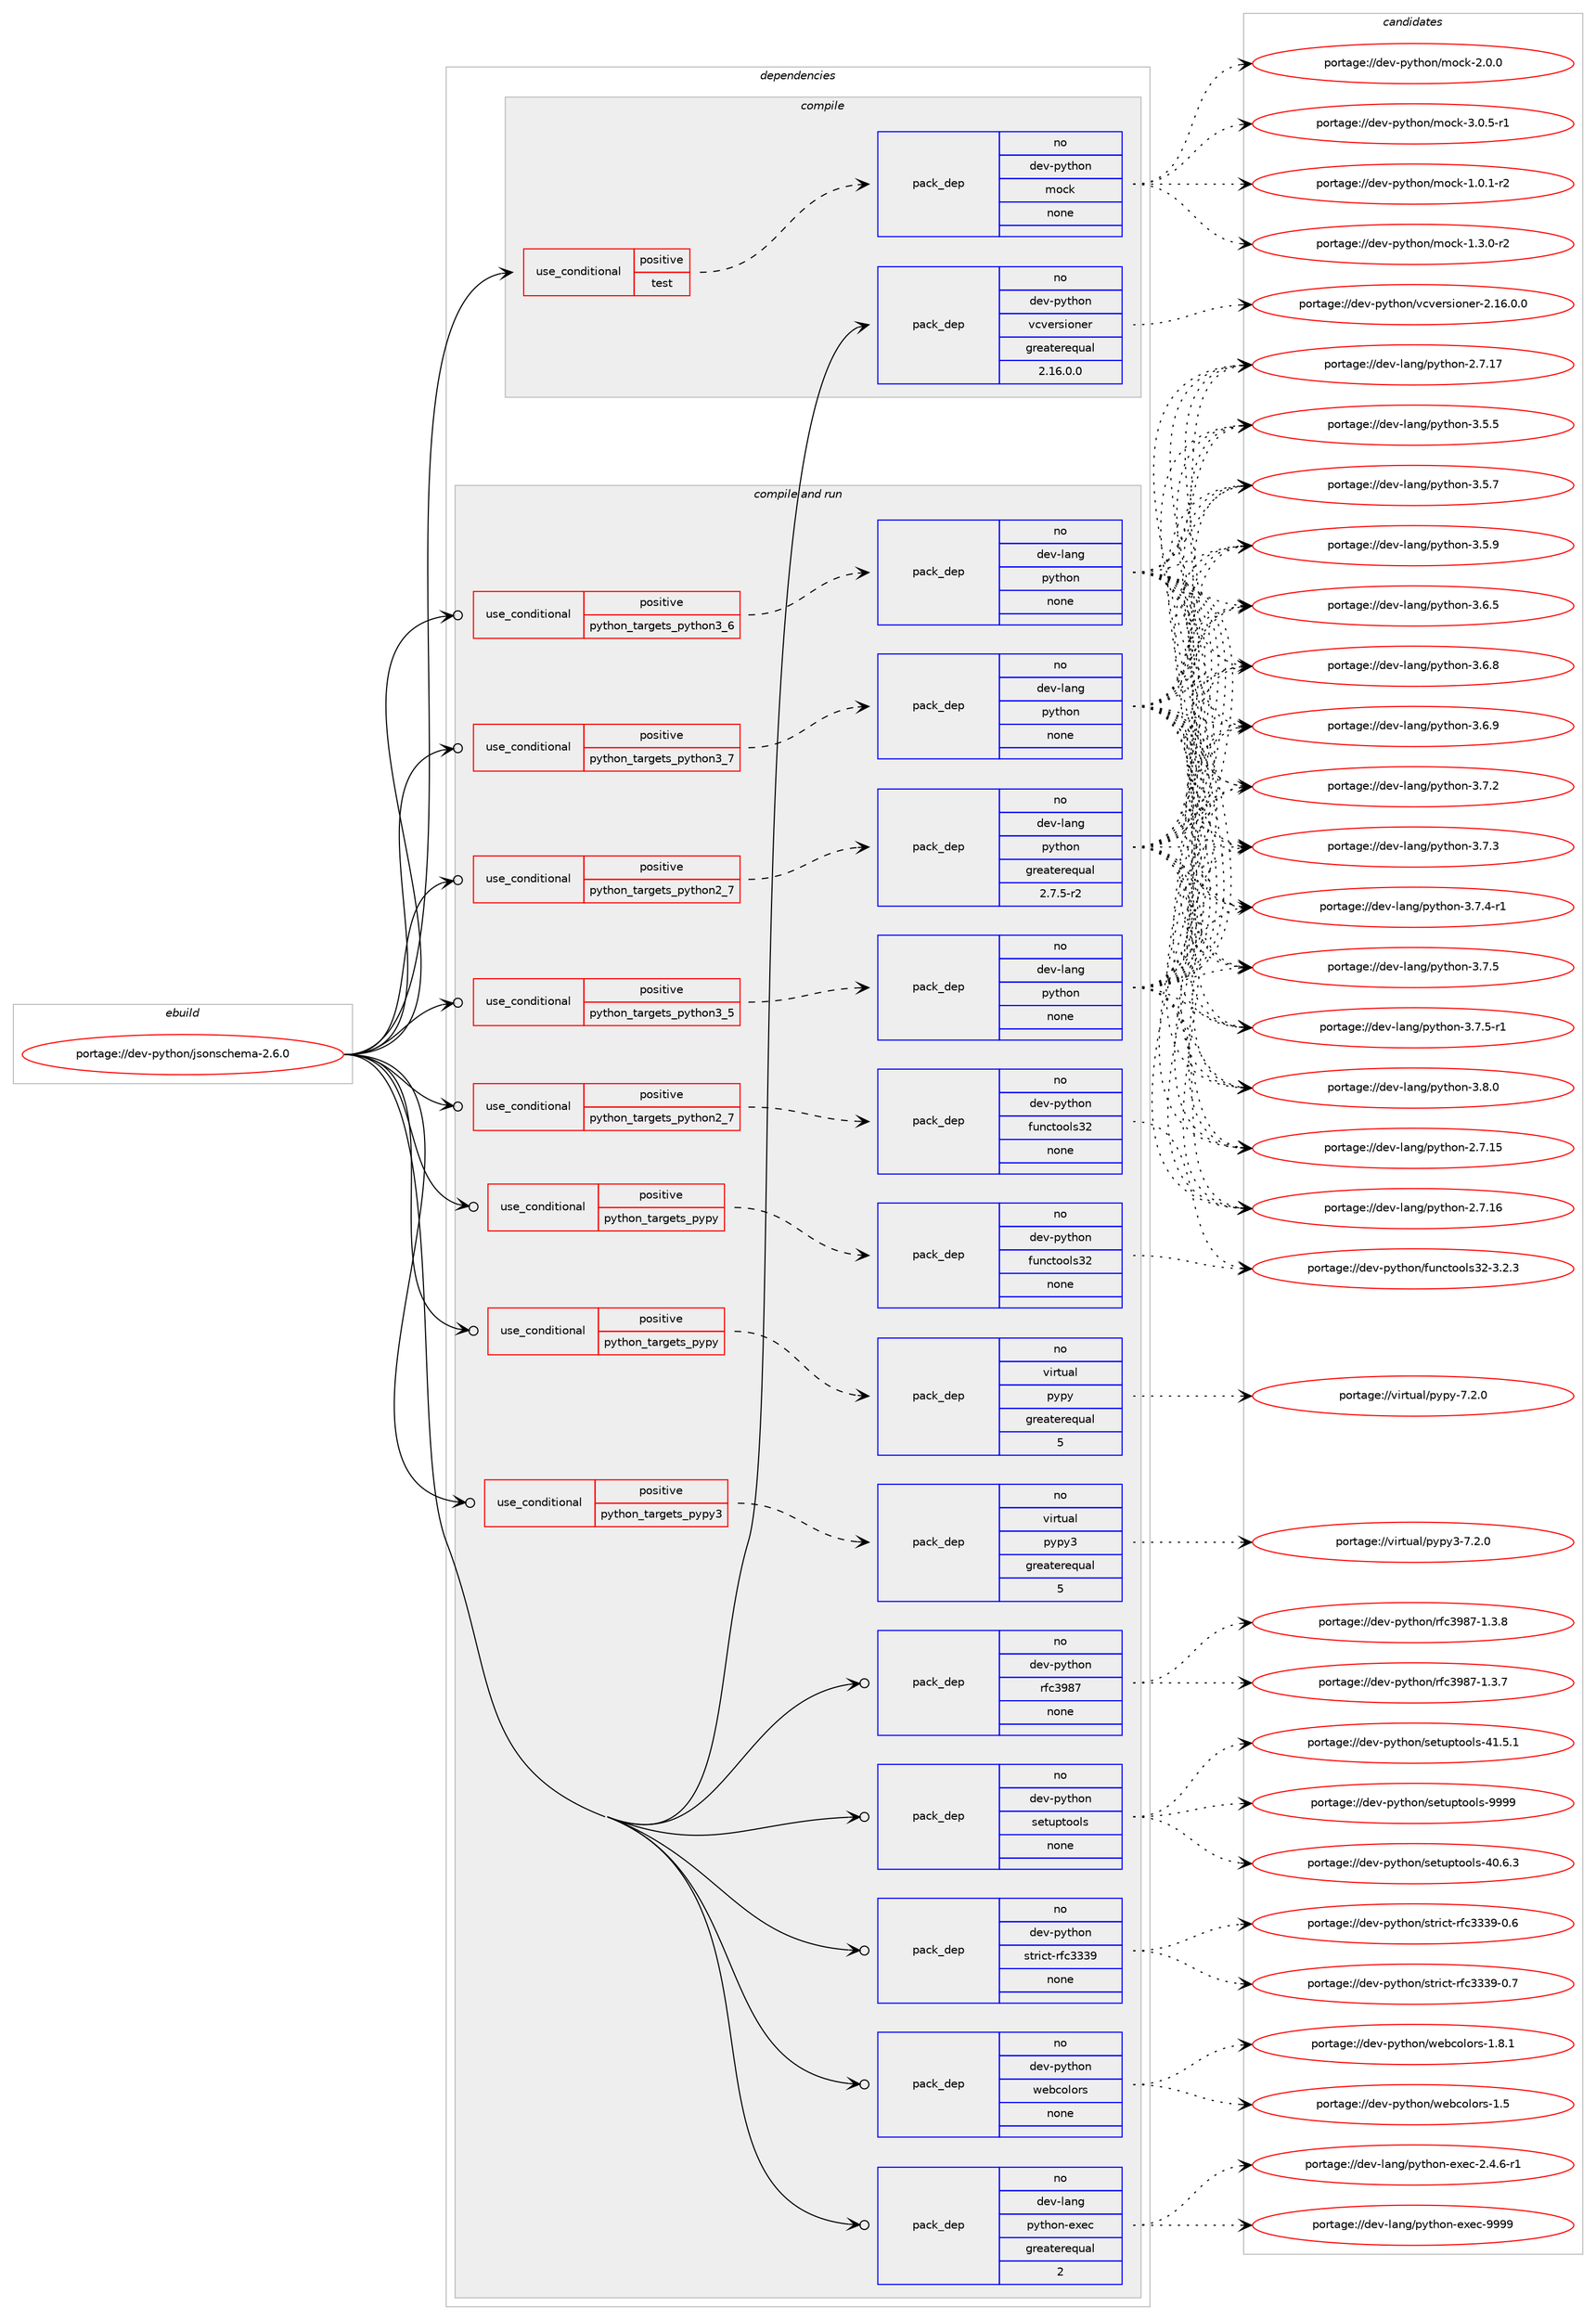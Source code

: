 digraph prolog {

# *************
# Graph options
# *************

newrank=true;
concentrate=true;
compound=true;
graph [rankdir=LR,fontname=Helvetica,fontsize=10,ranksep=1.5];#, ranksep=2.5, nodesep=0.2];
edge  [arrowhead=vee];
node  [fontname=Helvetica,fontsize=10];

# **********
# The ebuild
# **********

subgraph cluster_leftcol {
color=gray;
rank=same;
label=<<i>ebuild</i>>;
id [label="portage://dev-python/jsonschema-2.6.0", color=red, width=4, href="../dev-python/jsonschema-2.6.0.svg"];
}

# ****************
# The dependencies
# ****************

subgraph cluster_midcol {
color=gray;
label=<<i>dependencies</i>>;
subgraph cluster_compile {
fillcolor="#eeeeee";
style=filled;
label=<<i>compile</i>>;
subgraph cond30852 {
dependency146538 [label=<<TABLE BORDER="0" CELLBORDER="1" CELLSPACING="0" CELLPADDING="4"><TR><TD ROWSPAN="3" CELLPADDING="10">use_conditional</TD></TR><TR><TD>positive</TD></TR><TR><TD>test</TD></TR></TABLE>>, shape=none, color=red];
subgraph pack112360 {
dependency146539 [label=<<TABLE BORDER="0" CELLBORDER="1" CELLSPACING="0" CELLPADDING="4" WIDTH="220"><TR><TD ROWSPAN="6" CELLPADDING="30">pack_dep</TD></TR><TR><TD WIDTH="110">no</TD></TR><TR><TD>dev-python</TD></TR><TR><TD>mock</TD></TR><TR><TD>none</TD></TR><TR><TD></TD></TR></TABLE>>, shape=none, color=blue];
}
dependency146538:e -> dependency146539:w [weight=20,style="dashed",arrowhead="vee"];
}
id:e -> dependency146538:w [weight=20,style="solid",arrowhead="vee"];
subgraph pack112361 {
dependency146540 [label=<<TABLE BORDER="0" CELLBORDER="1" CELLSPACING="0" CELLPADDING="4" WIDTH="220"><TR><TD ROWSPAN="6" CELLPADDING="30">pack_dep</TD></TR><TR><TD WIDTH="110">no</TD></TR><TR><TD>dev-python</TD></TR><TR><TD>vcversioner</TD></TR><TR><TD>greaterequal</TD></TR><TR><TD>2.16.0.0</TD></TR></TABLE>>, shape=none, color=blue];
}
id:e -> dependency146540:w [weight=20,style="solid",arrowhead="vee"];
}
subgraph cluster_compileandrun {
fillcolor="#eeeeee";
style=filled;
label=<<i>compile and run</i>>;
subgraph cond30853 {
dependency146541 [label=<<TABLE BORDER="0" CELLBORDER="1" CELLSPACING="0" CELLPADDING="4"><TR><TD ROWSPAN="3" CELLPADDING="10">use_conditional</TD></TR><TR><TD>positive</TD></TR><TR><TD>python_targets_pypy</TD></TR></TABLE>>, shape=none, color=red];
subgraph pack112362 {
dependency146542 [label=<<TABLE BORDER="0" CELLBORDER="1" CELLSPACING="0" CELLPADDING="4" WIDTH="220"><TR><TD ROWSPAN="6" CELLPADDING="30">pack_dep</TD></TR><TR><TD WIDTH="110">no</TD></TR><TR><TD>dev-python</TD></TR><TR><TD>functools32</TD></TR><TR><TD>none</TD></TR><TR><TD></TD></TR></TABLE>>, shape=none, color=blue];
}
dependency146541:e -> dependency146542:w [weight=20,style="dashed",arrowhead="vee"];
}
id:e -> dependency146541:w [weight=20,style="solid",arrowhead="odotvee"];
subgraph cond30854 {
dependency146543 [label=<<TABLE BORDER="0" CELLBORDER="1" CELLSPACING="0" CELLPADDING="4"><TR><TD ROWSPAN="3" CELLPADDING="10">use_conditional</TD></TR><TR><TD>positive</TD></TR><TR><TD>python_targets_pypy</TD></TR></TABLE>>, shape=none, color=red];
subgraph pack112363 {
dependency146544 [label=<<TABLE BORDER="0" CELLBORDER="1" CELLSPACING="0" CELLPADDING="4" WIDTH="220"><TR><TD ROWSPAN="6" CELLPADDING="30">pack_dep</TD></TR><TR><TD WIDTH="110">no</TD></TR><TR><TD>virtual</TD></TR><TR><TD>pypy</TD></TR><TR><TD>greaterequal</TD></TR><TR><TD>5</TD></TR></TABLE>>, shape=none, color=blue];
}
dependency146543:e -> dependency146544:w [weight=20,style="dashed",arrowhead="vee"];
}
id:e -> dependency146543:w [weight=20,style="solid",arrowhead="odotvee"];
subgraph cond30855 {
dependency146545 [label=<<TABLE BORDER="0" CELLBORDER="1" CELLSPACING="0" CELLPADDING="4"><TR><TD ROWSPAN="3" CELLPADDING="10">use_conditional</TD></TR><TR><TD>positive</TD></TR><TR><TD>python_targets_pypy3</TD></TR></TABLE>>, shape=none, color=red];
subgraph pack112364 {
dependency146546 [label=<<TABLE BORDER="0" CELLBORDER="1" CELLSPACING="0" CELLPADDING="4" WIDTH="220"><TR><TD ROWSPAN="6" CELLPADDING="30">pack_dep</TD></TR><TR><TD WIDTH="110">no</TD></TR><TR><TD>virtual</TD></TR><TR><TD>pypy3</TD></TR><TR><TD>greaterequal</TD></TR><TR><TD>5</TD></TR></TABLE>>, shape=none, color=blue];
}
dependency146545:e -> dependency146546:w [weight=20,style="dashed",arrowhead="vee"];
}
id:e -> dependency146545:w [weight=20,style="solid",arrowhead="odotvee"];
subgraph cond30856 {
dependency146547 [label=<<TABLE BORDER="0" CELLBORDER="1" CELLSPACING="0" CELLPADDING="4"><TR><TD ROWSPAN="3" CELLPADDING="10">use_conditional</TD></TR><TR><TD>positive</TD></TR><TR><TD>python_targets_python2_7</TD></TR></TABLE>>, shape=none, color=red];
subgraph pack112365 {
dependency146548 [label=<<TABLE BORDER="0" CELLBORDER="1" CELLSPACING="0" CELLPADDING="4" WIDTH="220"><TR><TD ROWSPAN="6" CELLPADDING="30">pack_dep</TD></TR><TR><TD WIDTH="110">no</TD></TR><TR><TD>dev-lang</TD></TR><TR><TD>python</TD></TR><TR><TD>greaterequal</TD></TR><TR><TD>2.7.5-r2</TD></TR></TABLE>>, shape=none, color=blue];
}
dependency146547:e -> dependency146548:w [weight=20,style="dashed",arrowhead="vee"];
}
id:e -> dependency146547:w [weight=20,style="solid",arrowhead="odotvee"];
subgraph cond30857 {
dependency146549 [label=<<TABLE BORDER="0" CELLBORDER="1" CELLSPACING="0" CELLPADDING="4"><TR><TD ROWSPAN="3" CELLPADDING="10">use_conditional</TD></TR><TR><TD>positive</TD></TR><TR><TD>python_targets_python2_7</TD></TR></TABLE>>, shape=none, color=red];
subgraph pack112366 {
dependency146550 [label=<<TABLE BORDER="0" CELLBORDER="1" CELLSPACING="0" CELLPADDING="4" WIDTH="220"><TR><TD ROWSPAN="6" CELLPADDING="30">pack_dep</TD></TR><TR><TD WIDTH="110">no</TD></TR><TR><TD>dev-python</TD></TR><TR><TD>functools32</TD></TR><TR><TD>none</TD></TR><TR><TD></TD></TR></TABLE>>, shape=none, color=blue];
}
dependency146549:e -> dependency146550:w [weight=20,style="dashed",arrowhead="vee"];
}
id:e -> dependency146549:w [weight=20,style="solid",arrowhead="odotvee"];
subgraph cond30858 {
dependency146551 [label=<<TABLE BORDER="0" CELLBORDER="1" CELLSPACING="0" CELLPADDING="4"><TR><TD ROWSPAN="3" CELLPADDING="10">use_conditional</TD></TR><TR><TD>positive</TD></TR><TR><TD>python_targets_python3_5</TD></TR></TABLE>>, shape=none, color=red];
subgraph pack112367 {
dependency146552 [label=<<TABLE BORDER="0" CELLBORDER="1" CELLSPACING="0" CELLPADDING="4" WIDTH="220"><TR><TD ROWSPAN="6" CELLPADDING="30">pack_dep</TD></TR><TR><TD WIDTH="110">no</TD></TR><TR><TD>dev-lang</TD></TR><TR><TD>python</TD></TR><TR><TD>none</TD></TR><TR><TD></TD></TR></TABLE>>, shape=none, color=blue];
}
dependency146551:e -> dependency146552:w [weight=20,style="dashed",arrowhead="vee"];
}
id:e -> dependency146551:w [weight=20,style="solid",arrowhead="odotvee"];
subgraph cond30859 {
dependency146553 [label=<<TABLE BORDER="0" CELLBORDER="1" CELLSPACING="0" CELLPADDING="4"><TR><TD ROWSPAN="3" CELLPADDING="10">use_conditional</TD></TR><TR><TD>positive</TD></TR><TR><TD>python_targets_python3_6</TD></TR></TABLE>>, shape=none, color=red];
subgraph pack112368 {
dependency146554 [label=<<TABLE BORDER="0" CELLBORDER="1" CELLSPACING="0" CELLPADDING="4" WIDTH="220"><TR><TD ROWSPAN="6" CELLPADDING="30">pack_dep</TD></TR><TR><TD WIDTH="110">no</TD></TR><TR><TD>dev-lang</TD></TR><TR><TD>python</TD></TR><TR><TD>none</TD></TR><TR><TD></TD></TR></TABLE>>, shape=none, color=blue];
}
dependency146553:e -> dependency146554:w [weight=20,style="dashed",arrowhead="vee"];
}
id:e -> dependency146553:w [weight=20,style="solid",arrowhead="odotvee"];
subgraph cond30860 {
dependency146555 [label=<<TABLE BORDER="0" CELLBORDER="1" CELLSPACING="0" CELLPADDING="4"><TR><TD ROWSPAN="3" CELLPADDING="10">use_conditional</TD></TR><TR><TD>positive</TD></TR><TR><TD>python_targets_python3_7</TD></TR></TABLE>>, shape=none, color=red];
subgraph pack112369 {
dependency146556 [label=<<TABLE BORDER="0" CELLBORDER="1" CELLSPACING="0" CELLPADDING="4" WIDTH="220"><TR><TD ROWSPAN="6" CELLPADDING="30">pack_dep</TD></TR><TR><TD WIDTH="110">no</TD></TR><TR><TD>dev-lang</TD></TR><TR><TD>python</TD></TR><TR><TD>none</TD></TR><TR><TD></TD></TR></TABLE>>, shape=none, color=blue];
}
dependency146555:e -> dependency146556:w [weight=20,style="dashed",arrowhead="vee"];
}
id:e -> dependency146555:w [weight=20,style="solid",arrowhead="odotvee"];
subgraph pack112370 {
dependency146557 [label=<<TABLE BORDER="0" CELLBORDER="1" CELLSPACING="0" CELLPADDING="4" WIDTH="220"><TR><TD ROWSPAN="6" CELLPADDING="30">pack_dep</TD></TR><TR><TD WIDTH="110">no</TD></TR><TR><TD>dev-lang</TD></TR><TR><TD>python-exec</TD></TR><TR><TD>greaterequal</TD></TR><TR><TD>2</TD></TR></TABLE>>, shape=none, color=blue];
}
id:e -> dependency146557:w [weight=20,style="solid",arrowhead="odotvee"];
subgraph pack112371 {
dependency146558 [label=<<TABLE BORDER="0" CELLBORDER="1" CELLSPACING="0" CELLPADDING="4" WIDTH="220"><TR><TD ROWSPAN="6" CELLPADDING="30">pack_dep</TD></TR><TR><TD WIDTH="110">no</TD></TR><TR><TD>dev-python</TD></TR><TR><TD>rfc3987</TD></TR><TR><TD>none</TD></TR><TR><TD></TD></TR></TABLE>>, shape=none, color=blue];
}
id:e -> dependency146558:w [weight=20,style="solid",arrowhead="odotvee"];
subgraph pack112372 {
dependency146559 [label=<<TABLE BORDER="0" CELLBORDER="1" CELLSPACING="0" CELLPADDING="4" WIDTH="220"><TR><TD ROWSPAN="6" CELLPADDING="30">pack_dep</TD></TR><TR><TD WIDTH="110">no</TD></TR><TR><TD>dev-python</TD></TR><TR><TD>setuptools</TD></TR><TR><TD>none</TD></TR><TR><TD></TD></TR></TABLE>>, shape=none, color=blue];
}
id:e -> dependency146559:w [weight=20,style="solid",arrowhead="odotvee"];
subgraph pack112373 {
dependency146560 [label=<<TABLE BORDER="0" CELLBORDER="1" CELLSPACING="0" CELLPADDING="4" WIDTH="220"><TR><TD ROWSPAN="6" CELLPADDING="30">pack_dep</TD></TR><TR><TD WIDTH="110">no</TD></TR><TR><TD>dev-python</TD></TR><TR><TD>strict-rfc3339</TD></TR><TR><TD>none</TD></TR><TR><TD></TD></TR></TABLE>>, shape=none, color=blue];
}
id:e -> dependency146560:w [weight=20,style="solid",arrowhead="odotvee"];
subgraph pack112374 {
dependency146561 [label=<<TABLE BORDER="0" CELLBORDER="1" CELLSPACING="0" CELLPADDING="4" WIDTH="220"><TR><TD ROWSPAN="6" CELLPADDING="30">pack_dep</TD></TR><TR><TD WIDTH="110">no</TD></TR><TR><TD>dev-python</TD></TR><TR><TD>webcolors</TD></TR><TR><TD>none</TD></TR><TR><TD></TD></TR></TABLE>>, shape=none, color=blue];
}
id:e -> dependency146561:w [weight=20,style="solid",arrowhead="odotvee"];
}
subgraph cluster_run {
fillcolor="#eeeeee";
style=filled;
label=<<i>run</i>>;
}
}

# **************
# The candidates
# **************

subgraph cluster_choices {
rank=same;
color=gray;
label=<<i>candidates</i>>;

subgraph choice112360 {
color=black;
nodesep=1;
choiceportage1001011184511212111610411111047109111991074549464846494511450 [label="portage://dev-python/mock-1.0.1-r2", color=red, width=4,href="../dev-python/mock-1.0.1-r2.svg"];
choiceportage1001011184511212111610411111047109111991074549465146484511450 [label="portage://dev-python/mock-1.3.0-r2", color=red, width=4,href="../dev-python/mock-1.3.0-r2.svg"];
choiceportage100101118451121211161041111104710911199107455046484648 [label="portage://dev-python/mock-2.0.0", color=red, width=4,href="../dev-python/mock-2.0.0.svg"];
choiceportage1001011184511212111610411111047109111991074551464846534511449 [label="portage://dev-python/mock-3.0.5-r1", color=red, width=4,href="../dev-python/mock-3.0.5-r1.svg"];
dependency146539:e -> choiceportage1001011184511212111610411111047109111991074549464846494511450:w [style=dotted,weight="100"];
dependency146539:e -> choiceportage1001011184511212111610411111047109111991074549465146484511450:w [style=dotted,weight="100"];
dependency146539:e -> choiceportage100101118451121211161041111104710911199107455046484648:w [style=dotted,weight="100"];
dependency146539:e -> choiceportage1001011184511212111610411111047109111991074551464846534511449:w [style=dotted,weight="100"];
}
subgraph choice112361 {
color=black;
nodesep=1;
choiceportage100101118451121211161041111104711899118101114115105111110101114455046495446484648 [label="portage://dev-python/vcversioner-2.16.0.0", color=red, width=4,href="../dev-python/vcversioner-2.16.0.0.svg"];
dependency146540:e -> choiceportage100101118451121211161041111104711899118101114115105111110101114455046495446484648:w [style=dotted,weight="100"];
}
subgraph choice112362 {
color=black;
nodesep=1;
choiceportage1001011184511212111610411111047102117110991161111111081155150455146504651 [label="portage://dev-python/functools32-3.2.3", color=red, width=4,href="../dev-python/functools32-3.2.3.svg"];
dependency146542:e -> choiceportage1001011184511212111610411111047102117110991161111111081155150455146504651:w [style=dotted,weight="100"];
}
subgraph choice112363 {
color=black;
nodesep=1;
choiceportage1181051141161179710847112121112121455546504648 [label="portage://virtual/pypy-7.2.0", color=red, width=4,href="../virtual/pypy-7.2.0.svg"];
dependency146544:e -> choiceportage1181051141161179710847112121112121455546504648:w [style=dotted,weight="100"];
}
subgraph choice112364 {
color=black;
nodesep=1;
choiceportage118105114116117971084711212111212151455546504648 [label="portage://virtual/pypy3-7.2.0", color=red, width=4,href="../virtual/pypy3-7.2.0.svg"];
dependency146546:e -> choiceportage118105114116117971084711212111212151455546504648:w [style=dotted,weight="100"];
}
subgraph choice112365 {
color=black;
nodesep=1;
choiceportage10010111845108971101034711212111610411111045504655464953 [label="portage://dev-lang/python-2.7.15", color=red, width=4,href="../dev-lang/python-2.7.15.svg"];
choiceportage10010111845108971101034711212111610411111045504655464954 [label="portage://dev-lang/python-2.7.16", color=red, width=4,href="../dev-lang/python-2.7.16.svg"];
choiceportage10010111845108971101034711212111610411111045504655464955 [label="portage://dev-lang/python-2.7.17", color=red, width=4,href="../dev-lang/python-2.7.17.svg"];
choiceportage100101118451089711010347112121116104111110455146534653 [label="portage://dev-lang/python-3.5.5", color=red, width=4,href="../dev-lang/python-3.5.5.svg"];
choiceportage100101118451089711010347112121116104111110455146534655 [label="portage://dev-lang/python-3.5.7", color=red, width=4,href="../dev-lang/python-3.5.7.svg"];
choiceportage100101118451089711010347112121116104111110455146534657 [label="portage://dev-lang/python-3.5.9", color=red, width=4,href="../dev-lang/python-3.5.9.svg"];
choiceportage100101118451089711010347112121116104111110455146544653 [label="portage://dev-lang/python-3.6.5", color=red, width=4,href="../dev-lang/python-3.6.5.svg"];
choiceportage100101118451089711010347112121116104111110455146544656 [label="portage://dev-lang/python-3.6.8", color=red, width=4,href="../dev-lang/python-3.6.8.svg"];
choiceportage100101118451089711010347112121116104111110455146544657 [label="portage://dev-lang/python-3.6.9", color=red, width=4,href="../dev-lang/python-3.6.9.svg"];
choiceportage100101118451089711010347112121116104111110455146554650 [label="portage://dev-lang/python-3.7.2", color=red, width=4,href="../dev-lang/python-3.7.2.svg"];
choiceportage100101118451089711010347112121116104111110455146554651 [label="portage://dev-lang/python-3.7.3", color=red, width=4,href="../dev-lang/python-3.7.3.svg"];
choiceportage1001011184510897110103471121211161041111104551465546524511449 [label="portage://dev-lang/python-3.7.4-r1", color=red, width=4,href="../dev-lang/python-3.7.4-r1.svg"];
choiceportage100101118451089711010347112121116104111110455146554653 [label="portage://dev-lang/python-3.7.5", color=red, width=4,href="../dev-lang/python-3.7.5.svg"];
choiceportage1001011184510897110103471121211161041111104551465546534511449 [label="portage://dev-lang/python-3.7.5-r1", color=red, width=4,href="../dev-lang/python-3.7.5-r1.svg"];
choiceportage100101118451089711010347112121116104111110455146564648 [label="portage://dev-lang/python-3.8.0", color=red, width=4,href="../dev-lang/python-3.8.0.svg"];
dependency146548:e -> choiceportage10010111845108971101034711212111610411111045504655464953:w [style=dotted,weight="100"];
dependency146548:e -> choiceportage10010111845108971101034711212111610411111045504655464954:w [style=dotted,weight="100"];
dependency146548:e -> choiceportage10010111845108971101034711212111610411111045504655464955:w [style=dotted,weight="100"];
dependency146548:e -> choiceportage100101118451089711010347112121116104111110455146534653:w [style=dotted,weight="100"];
dependency146548:e -> choiceportage100101118451089711010347112121116104111110455146534655:w [style=dotted,weight="100"];
dependency146548:e -> choiceportage100101118451089711010347112121116104111110455146534657:w [style=dotted,weight="100"];
dependency146548:e -> choiceportage100101118451089711010347112121116104111110455146544653:w [style=dotted,weight="100"];
dependency146548:e -> choiceportage100101118451089711010347112121116104111110455146544656:w [style=dotted,weight="100"];
dependency146548:e -> choiceportage100101118451089711010347112121116104111110455146544657:w [style=dotted,weight="100"];
dependency146548:e -> choiceportage100101118451089711010347112121116104111110455146554650:w [style=dotted,weight="100"];
dependency146548:e -> choiceportage100101118451089711010347112121116104111110455146554651:w [style=dotted,weight="100"];
dependency146548:e -> choiceportage1001011184510897110103471121211161041111104551465546524511449:w [style=dotted,weight="100"];
dependency146548:e -> choiceportage100101118451089711010347112121116104111110455146554653:w [style=dotted,weight="100"];
dependency146548:e -> choiceportage1001011184510897110103471121211161041111104551465546534511449:w [style=dotted,weight="100"];
dependency146548:e -> choiceportage100101118451089711010347112121116104111110455146564648:w [style=dotted,weight="100"];
}
subgraph choice112366 {
color=black;
nodesep=1;
choiceportage1001011184511212111610411111047102117110991161111111081155150455146504651 [label="portage://dev-python/functools32-3.2.3", color=red, width=4,href="../dev-python/functools32-3.2.3.svg"];
dependency146550:e -> choiceportage1001011184511212111610411111047102117110991161111111081155150455146504651:w [style=dotted,weight="100"];
}
subgraph choice112367 {
color=black;
nodesep=1;
choiceportage10010111845108971101034711212111610411111045504655464953 [label="portage://dev-lang/python-2.7.15", color=red, width=4,href="../dev-lang/python-2.7.15.svg"];
choiceportage10010111845108971101034711212111610411111045504655464954 [label="portage://dev-lang/python-2.7.16", color=red, width=4,href="../dev-lang/python-2.7.16.svg"];
choiceportage10010111845108971101034711212111610411111045504655464955 [label="portage://dev-lang/python-2.7.17", color=red, width=4,href="../dev-lang/python-2.7.17.svg"];
choiceportage100101118451089711010347112121116104111110455146534653 [label="portage://dev-lang/python-3.5.5", color=red, width=4,href="../dev-lang/python-3.5.5.svg"];
choiceportage100101118451089711010347112121116104111110455146534655 [label="portage://dev-lang/python-3.5.7", color=red, width=4,href="../dev-lang/python-3.5.7.svg"];
choiceportage100101118451089711010347112121116104111110455146534657 [label="portage://dev-lang/python-3.5.9", color=red, width=4,href="../dev-lang/python-3.5.9.svg"];
choiceportage100101118451089711010347112121116104111110455146544653 [label="portage://dev-lang/python-3.6.5", color=red, width=4,href="../dev-lang/python-3.6.5.svg"];
choiceportage100101118451089711010347112121116104111110455146544656 [label="portage://dev-lang/python-3.6.8", color=red, width=4,href="../dev-lang/python-3.6.8.svg"];
choiceportage100101118451089711010347112121116104111110455146544657 [label="portage://dev-lang/python-3.6.9", color=red, width=4,href="../dev-lang/python-3.6.9.svg"];
choiceportage100101118451089711010347112121116104111110455146554650 [label="portage://dev-lang/python-3.7.2", color=red, width=4,href="../dev-lang/python-3.7.2.svg"];
choiceportage100101118451089711010347112121116104111110455146554651 [label="portage://dev-lang/python-3.7.3", color=red, width=4,href="../dev-lang/python-3.7.3.svg"];
choiceportage1001011184510897110103471121211161041111104551465546524511449 [label="portage://dev-lang/python-3.7.4-r1", color=red, width=4,href="../dev-lang/python-3.7.4-r1.svg"];
choiceportage100101118451089711010347112121116104111110455146554653 [label="portage://dev-lang/python-3.7.5", color=red, width=4,href="../dev-lang/python-3.7.5.svg"];
choiceportage1001011184510897110103471121211161041111104551465546534511449 [label="portage://dev-lang/python-3.7.5-r1", color=red, width=4,href="../dev-lang/python-3.7.5-r1.svg"];
choiceportage100101118451089711010347112121116104111110455146564648 [label="portage://dev-lang/python-3.8.0", color=red, width=4,href="../dev-lang/python-3.8.0.svg"];
dependency146552:e -> choiceportage10010111845108971101034711212111610411111045504655464953:w [style=dotted,weight="100"];
dependency146552:e -> choiceportage10010111845108971101034711212111610411111045504655464954:w [style=dotted,weight="100"];
dependency146552:e -> choiceportage10010111845108971101034711212111610411111045504655464955:w [style=dotted,weight="100"];
dependency146552:e -> choiceportage100101118451089711010347112121116104111110455146534653:w [style=dotted,weight="100"];
dependency146552:e -> choiceportage100101118451089711010347112121116104111110455146534655:w [style=dotted,weight="100"];
dependency146552:e -> choiceportage100101118451089711010347112121116104111110455146534657:w [style=dotted,weight="100"];
dependency146552:e -> choiceportage100101118451089711010347112121116104111110455146544653:w [style=dotted,weight="100"];
dependency146552:e -> choiceportage100101118451089711010347112121116104111110455146544656:w [style=dotted,weight="100"];
dependency146552:e -> choiceportage100101118451089711010347112121116104111110455146544657:w [style=dotted,weight="100"];
dependency146552:e -> choiceportage100101118451089711010347112121116104111110455146554650:w [style=dotted,weight="100"];
dependency146552:e -> choiceportage100101118451089711010347112121116104111110455146554651:w [style=dotted,weight="100"];
dependency146552:e -> choiceportage1001011184510897110103471121211161041111104551465546524511449:w [style=dotted,weight="100"];
dependency146552:e -> choiceportage100101118451089711010347112121116104111110455146554653:w [style=dotted,weight="100"];
dependency146552:e -> choiceportage1001011184510897110103471121211161041111104551465546534511449:w [style=dotted,weight="100"];
dependency146552:e -> choiceportage100101118451089711010347112121116104111110455146564648:w [style=dotted,weight="100"];
}
subgraph choice112368 {
color=black;
nodesep=1;
choiceportage10010111845108971101034711212111610411111045504655464953 [label="portage://dev-lang/python-2.7.15", color=red, width=4,href="../dev-lang/python-2.7.15.svg"];
choiceportage10010111845108971101034711212111610411111045504655464954 [label="portage://dev-lang/python-2.7.16", color=red, width=4,href="../dev-lang/python-2.7.16.svg"];
choiceportage10010111845108971101034711212111610411111045504655464955 [label="portage://dev-lang/python-2.7.17", color=red, width=4,href="../dev-lang/python-2.7.17.svg"];
choiceportage100101118451089711010347112121116104111110455146534653 [label="portage://dev-lang/python-3.5.5", color=red, width=4,href="../dev-lang/python-3.5.5.svg"];
choiceportage100101118451089711010347112121116104111110455146534655 [label="portage://dev-lang/python-3.5.7", color=red, width=4,href="../dev-lang/python-3.5.7.svg"];
choiceportage100101118451089711010347112121116104111110455146534657 [label="portage://dev-lang/python-3.5.9", color=red, width=4,href="../dev-lang/python-3.5.9.svg"];
choiceportage100101118451089711010347112121116104111110455146544653 [label="portage://dev-lang/python-3.6.5", color=red, width=4,href="../dev-lang/python-3.6.5.svg"];
choiceportage100101118451089711010347112121116104111110455146544656 [label="portage://dev-lang/python-3.6.8", color=red, width=4,href="../dev-lang/python-3.6.8.svg"];
choiceportage100101118451089711010347112121116104111110455146544657 [label="portage://dev-lang/python-3.6.9", color=red, width=4,href="../dev-lang/python-3.6.9.svg"];
choiceportage100101118451089711010347112121116104111110455146554650 [label="portage://dev-lang/python-3.7.2", color=red, width=4,href="../dev-lang/python-3.7.2.svg"];
choiceportage100101118451089711010347112121116104111110455146554651 [label="portage://dev-lang/python-3.7.3", color=red, width=4,href="../dev-lang/python-3.7.3.svg"];
choiceportage1001011184510897110103471121211161041111104551465546524511449 [label="portage://dev-lang/python-3.7.4-r1", color=red, width=4,href="../dev-lang/python-3.7.4-r1.svg"];
choiceportage100101118451089711010347112121116104111110455146554653 [label="portage://dev-lang/python-3.7.5", color=red, width=4,href="../dev-lang/python-3.7.5.svg"];
choiceportage1001011184510897110103471121211161041111104551465546534511449 [label="portage://dev-lang/python-3.7.5-r1", color=red, width=4,href="../dev-lang/python-3.7.5-r1.svg"];
choiceportage100101118451089711010347112121116104111110455146564648 [label="portage://dev-lang/python-3.8.0", color=red, width=4,href="../dev-lang/python-3.8.0.svg"];
dependency146554:e -> choiceportage10010111845108971101034711212111610411111045504655464953:w [style=dotted,weight="100"];
dependency146554:e -> choiceportage10010111845108971101034711212111610411111045504655464954:w [style=dotted,weight="100"];
dependency146554:e -> choiceportage10010111845108971101034711212111610411111045504655464955:w [style=dotted,weight="100"];
dependency146554:e -> choiceportage100101118451089711010347112121116104111110455146534653:w [style=dotted,weight="100"];
dependency146554:e -> choiceportage100101118451089711010347112121116104111110455146534655:w [style=dotted,weight="100"];
dependency146554:e -> choiceportage100101118451089711010347112121116104111110455146534657:w [style=dotted,weight="100"];
dependency146554:e -> choiceportage100101118451089711010347112121116104111110455146544653:w [style=dotted,weight="100"];
dependency146554:e -> choiceportage100101118451089711010347112121116104111110455146544656:w [style=dotted,weight="100"];
dependency146554:e -> choiceportage100101118451089711010347112121116104111110455146544657:w [style=dotted,weight="100"];
dependency146554:e -> choiceportage100101118451089711010347112121116104111110455146554650:w [style=dotted,weight="100"];
dependency146554:e -> choiceportage100101118451089711010347112121116104111110455146554651:w [style=dotted,weight="100"];
dependency146554:e -> choiceportage1001011184510897110103471121211161041111104551465546524511449:w [style=dotted,weight="100"];
dependency146554:e -> choiceportage100101118451089711010347112121116104111110455146554653:w [style=dotted,weight="100"];
dependency146554:e -> choiceportage1001011184510897110103471121211161041111104551465546534511449:w [style=dotted,weight="100"];
dependency146554:e -> choiceportage100101118451089711010347112121116104111110455146564648:w [style=dotted,weight="100"];
}
subgraph choice112369 {
color=black;
nodesep=1;
choiceportage10010111845108971101034711212111610411111045504655464953 [label="portage://dev-lang/python-2.7.15", color=red, width=4,href="../dev-lang/python-2.7.15.svg"];
choiceportage10010111845108971101034711212111610411111045504655464954 [label="portage://dev-lang/python-2.7.16", color=red, width=4,href="../dev-lang/python-2.7.16.svg"];
choiceportage10010111845108971101034711212111610411111045504655464955 [label="portage://dev-lang/python-2.7.17", color=red, width=4,href="../dev-lang/python-2.7.17.svg"];
choiceportage100101118451089711010347112121116104111110455146534653 [label="portage://dev-lang/python-3.5.5", color=red, width=4,href="../dev-lang/python-3.5.5.svg"];
choiceportage100101118451089711010347112121116104111110455146534655 [label="portage://dev-lang/python-3.5.7", color=red, width=4,href="../dev-lang/python-3.5.7.svg"];
choiceportage100101118451089711010347112121116104111110455146534657 [label="portage://dev-lang/python-3.5.9", color=red, width=4,href="../dev-lang/python-3.5.9.svg"];
choiceportage100101118451089711010347112121116104111110455146544653 [label="portage://dev-lang/python-3.6.5", color=red, width=4,href="../dev-lang/python-3.6.5.svg"];
choiceportage100101118451089711010347112121116104111110455146544656 [label="portage://dev-lang/python-3.6.8", color=red, width=4,href="../dev-lang/python-3.6.8.svg"];
choiceportage100101118451089711010347112121116104111110455146544657 [label="portage://dev-lang/python-3.6.9", color=red, width=4,href="../dev-lang/python-3.6.9.svg"];
choiceportage100101118451089711010347112121116104111110455146554650 [label="portage://dev-lang/python-3.7.2", color=red, width=4,href="../dev-lang/python-3.7.2.svg"];
choiceportage100101118451089711010347112121116104111110455146554651 [label="portage://dev-lang/python-3.7.3", color=red, width=4,href="../dev-lang/python-3.7.3.svg"];
choiceportage1001011184510897110103471121211161041111104551465546524511449 [label="portage://dev-lang/python-3.7.4-r1", color=red, width=4,href="../dev-lang/python-3.7.4-r1.svg"];
choiceportage100101118451089711010347112121116104111110455146554653 [label="portage://dev-lang/python-3.7.5", color=red, width=4,href="../dev-lang/python-3.7.5.svg"];
choiceportage1001011184510897110103471121211161041111104551465546534511449 [label="portage://dev-lang/python-3.7.5-r1", color=red, width=4,href="../dev-lang/python-3.7.5-r1.svg"];
choiceportage100101118451089711010347112121116104111110455146564648 [label="portage://dev-lang/python-3.8.0", color=red, width=4,href="../dev-lang/python-3.8.0.svg"];
dependency146556:e -> choiceportage10010111845108971101034711212111610411111045504655464953:w [style=dotted,weight="100"];
dependency146556:e -> choiceportage10010111845108971101034711212111610411111045504655464954:w [style=dotted,weight="100"];
dependency146556:e -> choiceportage10010111845108971101034711212111610411111045504655464955:w [style=dotted,weight="100"];
dependency146556:e -> choiceportage100101118451089711010347112121116104111110455146534653:w [style=dotted,weight="100"];
dependency146556:e -> choiceportage100101118451089711010347112121116104111110455146534655:w [style=dotted,weight="100"];
dependency146556:e -> choiceportage100101118451089711010347112121116104111110455146534657:w [style=dotted,weight="100"];
dependency146556:e -> choiceportage100101118451089711010347112121116104111110455146544653:w [style=dotted,weight="100"];
dependency146556:e -> choiceportage100101118451089711010347112121116104111110455146544656:w [style=dotted,weight="100"];
dependency146556:e -> choiceportage100101118451089711010347112121116104111110455146544657:w [style=dotted,weight="100"];
dependency146556:e -> choiceportage100101118451089711010347112121116104111110455146554650:w [style=dotted,weight="100"];
dependency146556:e -> choiceportage100101118451089711010347112121116104111110455146554651:w [style=dotted,weight="100"];
dependency146556:e -> choiceportage1001011184510897110103471121211161041111104551465546524511449:w [style=dotted,weight="100"];
dependency146556:e -> choiceportage100101118451089711010347112121116104111110455146554653:w [style=dotted,weight="100"];
dependency146556:e -> choiceportage1001011184510897110103471121211161041111104551465546534511449:w [style=dotted,weight="100"];
dependency146556:e -> choiceportage100101118451089711010347112121116104111110455146564648:w [style=dotted,weight="100"];
}
subgraph choice112370 {
color=black;
nodesep=1;
choiceportage10010111845108971101034711212111610411111045101120101994550465246544511449 [label="portage://dev-lang/python-exec-2.4.6-r1", color=red, width=4,href="../dev-lang/python-exec-2.4.6-r1.svg"];
choiceportage10010111845108971101034711212111610411111045101120101994557575757 [label="portage://dev-lang/python-exec-9999", color=red, width=4,href="../dev-lang/python-exec-9999.svg"];
dependency146557:e -> choiceportage10010111845108971101034711212111610411111045101120101994550465246544511449:w [style=dotted,weight="100"];
dependency146557:e -> choiceportage10010111845108971101034711212111610411111045101120101994557575757:w [style=dotted,weight="100"];
}
subgraph choice112371 {
color=black;
nodesep=1;
choiceportage10010111845112121116104111110471141029951575655454946514655 [label="portage://dev-python/rfc3987-1.3.7", color=red, width=4,href="../dev-python/rfc3987-1.3.7.svg"];
choiceportage10010111845112121116104111110471141029951575655454946514656 [label="portage://dev-python/rfc3987-1.3.8", color=red, width=4,href="../dev-python/rfc3987-1.3.8.svg"];
dependency146558:e -> choiceportage10010111845112121116104111110471141029951575655454946514655:w [style=dotted,weight="100"];
dependency146558:e -> choiceportage10010111845112121116104111110471141029951575655454946514656:w [style=dotted,weight="100"];
}
subgraph choice112372 {
color=black;
nodesep=1;
choiceportage100101118451121211161041111104711510111611711211611111110811545524846544651 [label="portage://dev-python/setuptools-40.6.3", color=red, width=4,href="../dev-python/setuptools-40.6.3.svg"];
choiceportage100101118451121211161041111104711510111611711211611111110811545524946534649 [label="portage://dev-python/setuptools-41.5.1", color=red, width=4,href="../dev-python/setuptools-41.5.1.svg"];
choiceportage10010111845112121116104111110471151011161171121161111111081154557575757 [label="portage://dev-python/setuptools-9999", color=red, width=4,href="../dev-python/setuptools-9999.svg"];
dependency146559:e -> choiceportage100101118451121211161041111104711510111611711211611111110811545524846544651:w [style=dotted,weight="100"];
dependency146559:e -> choiceportage100101118451121211161041111104711510111611711211611111110811545524946534649:w [style=dotted,weight="100"];
dependency146559:e -> choiceportage10010111845112121116104111110471151011161171121161111111081154557575757:w [style=dotted,weight="100"];
}
subgraph choice112373 {
color=black;
nodesep=1;
choiceportage10010111845112121116104111110471151161141059911645114102995151515745484654 [label="portage://dev-python/strict-rfc3339-0.6", color=red, width=4,href="../dev-python/strict-rfc3339-0.6.svg"];
choiceportage10010111845112121116104111110471151161141059911645114102995151515745484655 [label="portage://dev-python/strict-rfc3339-0.7", color=red, width=4,href="../dev-python/strict-rfc3339-0.7.svg"];
dependency146560:e -> choiceportage10010111845112121116104111110471151161141059911645114102995151515745484654:w [style=dotted,weight="100"];
dependency146560:e -> choiceportage10010111845112121116104111110471151161141059911645114102995151515745484655:w [style=dotted,weight="100"];
}
subgraph choice112374 {
color=black;
nodesep=1;
choiceportage1001011184511212111610411111047119101989911110811111411545494653 [label="portage://dev-python/webcolors-1.5", color=red, width=4,href="../dev-python/webcolors-1.5.svg"];
choiceportage10010111845112121116104111110471191019899111108111114115454946564649 [label="portage://dev-python/webcolors-1.8.1", color=red, width=4,href="../dev-python/webcolors-1.8.1.svg"];
dependency146561:e -> choiceportage1001011184511212111610411111047119101989911110811111411545494653:w [style=dotted,weight="100"];
dependency146561:e -> choiceportage10010111845112121116104111110471191019899111108111114115454946564649:w [style=dotted,weight="100"];
}
}

}
